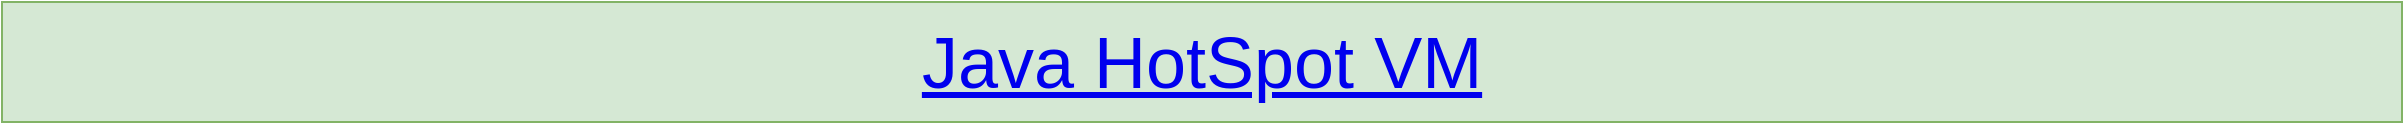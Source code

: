 <mxfile version="21.2.1" type="github">
  <diagram name="第 1 页" id="e0v4SnkxaWRDu-nPqgIv">
    <mxGraphModel dx="2207" dy="109" grid="1" gridSize="10" guides="1" tooltips="1" connect="1" arrows="1" fold="1" page="1" pageScale="1" pageWidth="1920" pageHeight="1200" math="0" shadow="0">
      <root>
        <mxCell id="0" />
        <mxCell id="1" parent="0" />
        <mxCell id="uxTEpEnqK7FpSmuJOx9n-1" value="&lt;font style=&quot;font-size: 36px;&quot;&gt;&lt;a href=&quot;https://docs.oracle.com/javase/7/docs/technotes/guides/vm/index.html&quot;&gt;Java HotSpot VM&lt;/a&gt;&lt;/font&gt;" style="rounded=0;whiteSpace=wrap;html=1;fillColor=#d5e8d4;strokeColor=#82b366;verticalAlign=middle;" vertex="1" parent="1">
          <mxGeometry x="480" y="2330" width="1200" height="60" as="geometry" />
        </mxCell>
      </root>
    </mxGraphModel>
  </diagram>
</mxfile>
